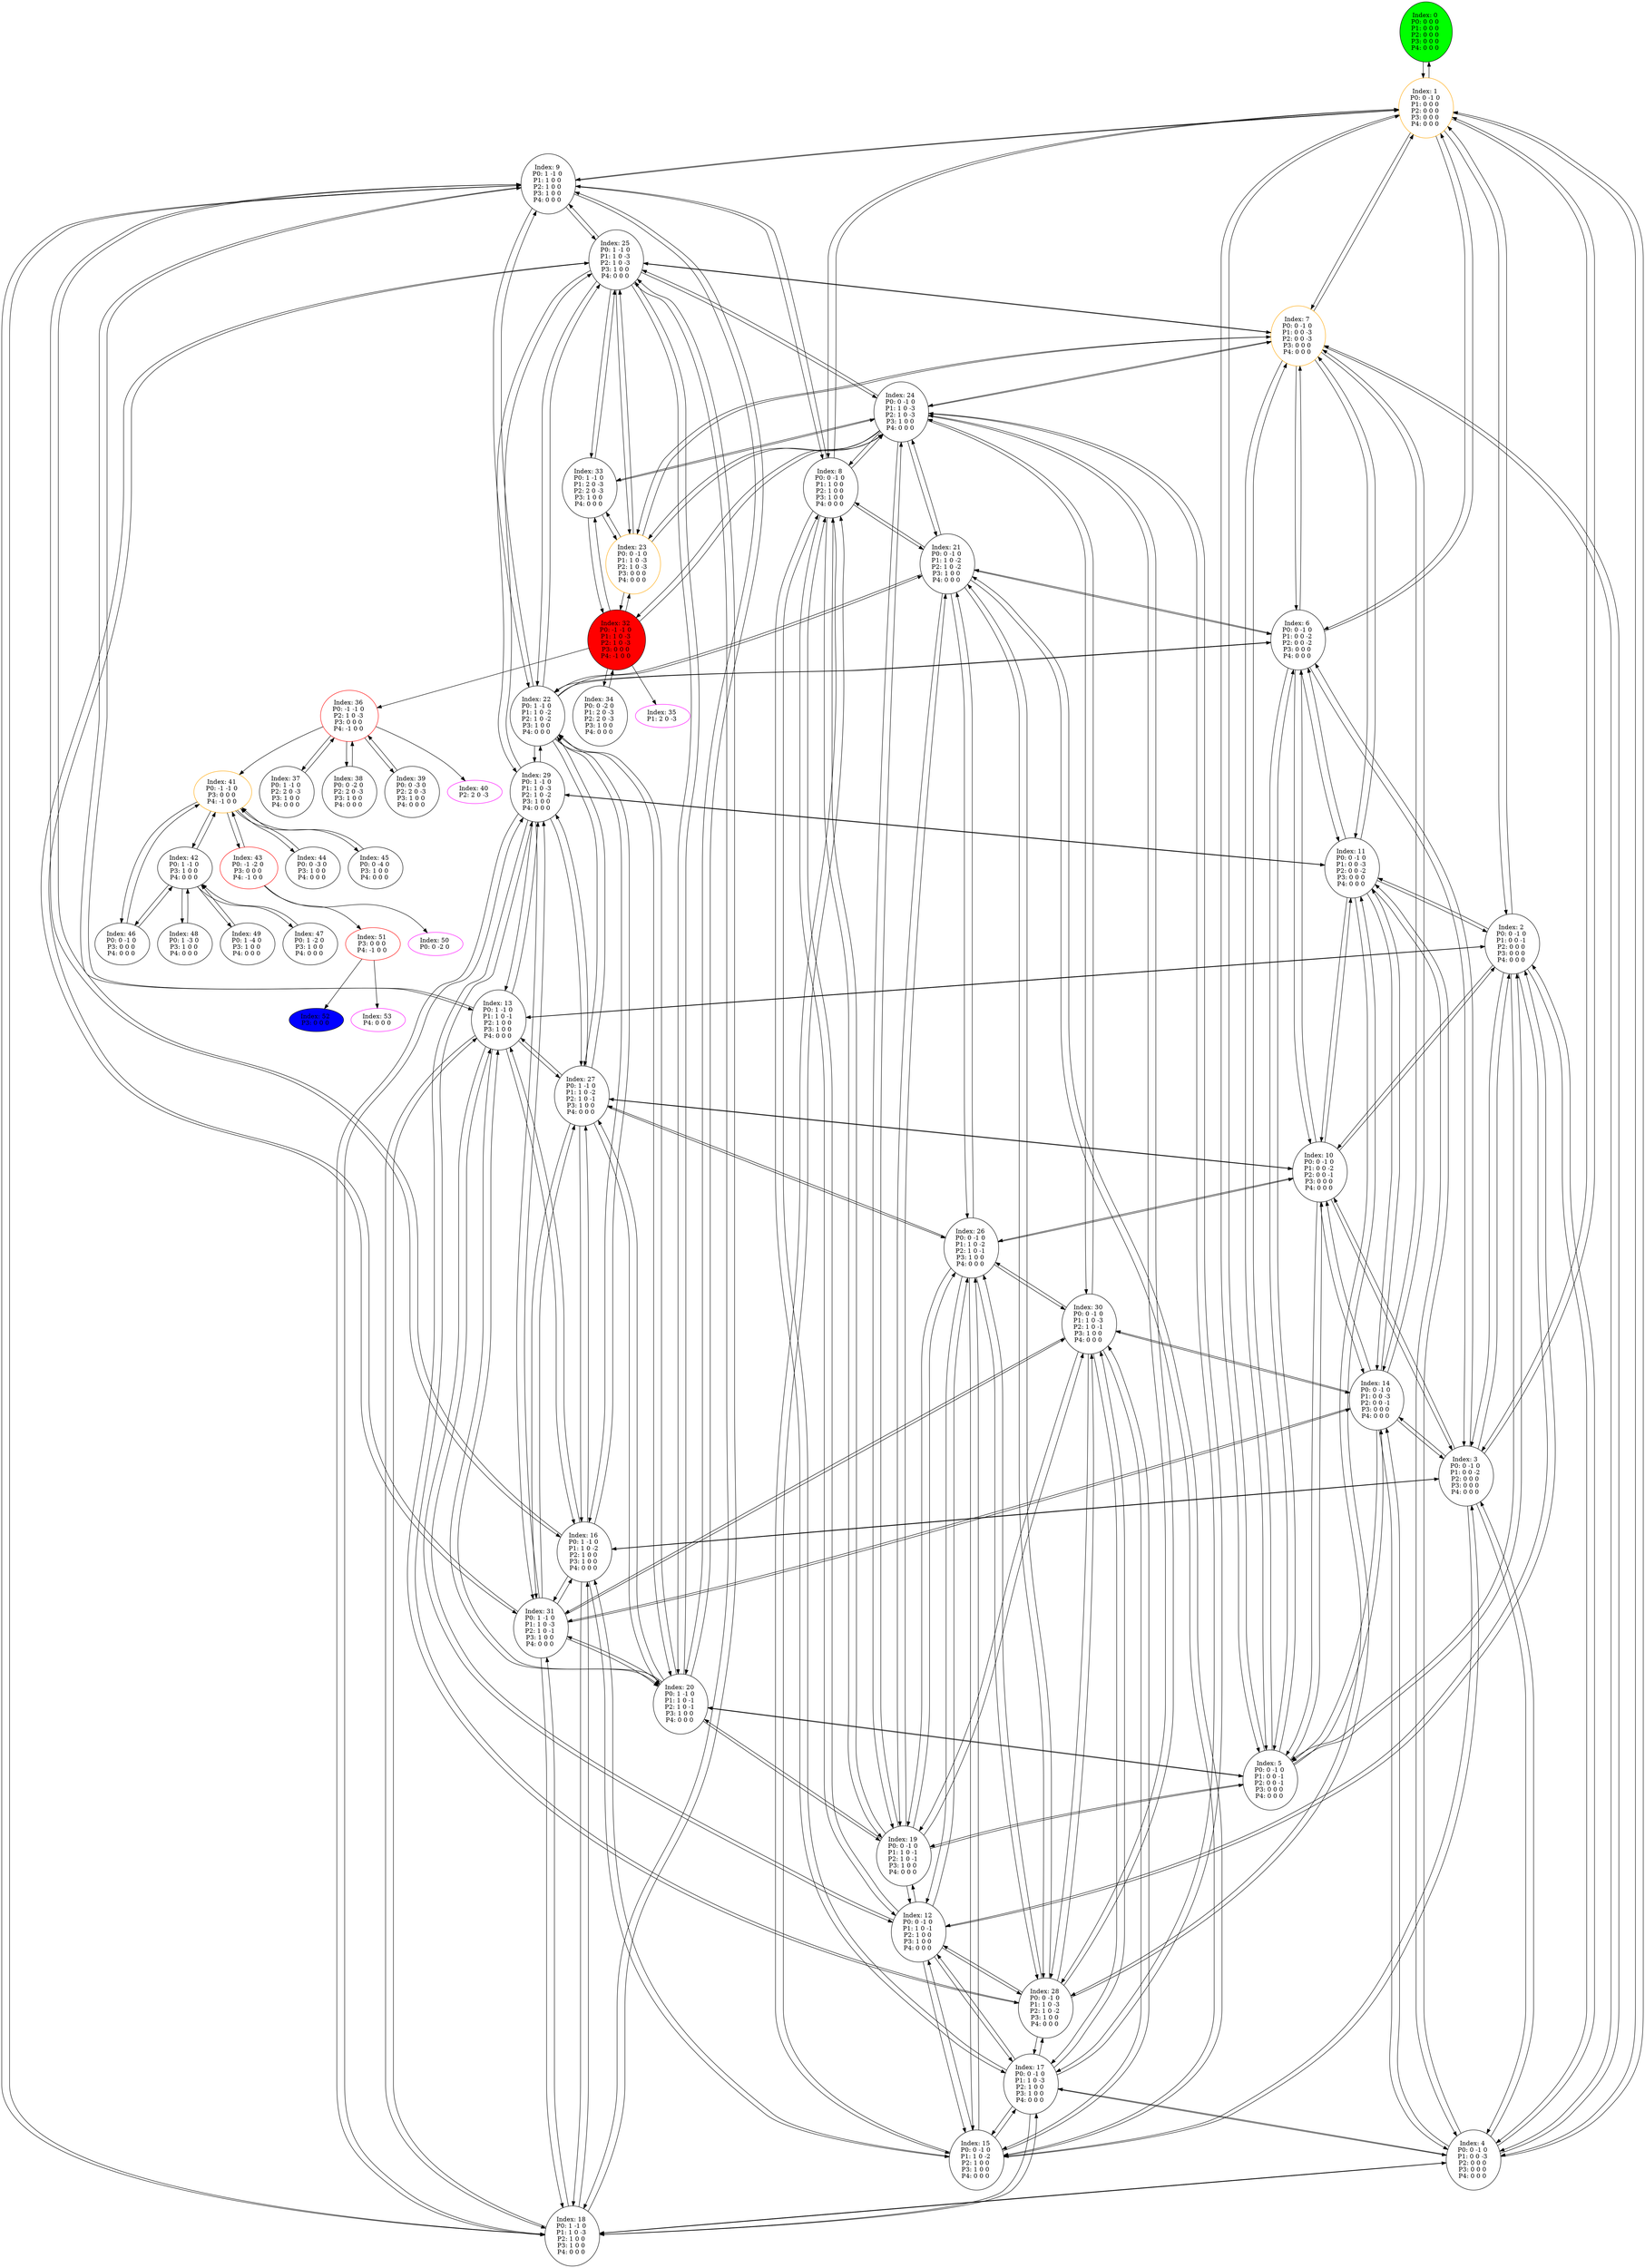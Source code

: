 digraph G {
color = "black"
0[label = "Index: 0 
P0: 0 0 0 
P1: 0 0 0 
P2: 0 0 0 
P3: 0 0 0 
P4: 0 0 0 
", style="filled", fillcolor = "green"]
1[label = "Index: 1 
P0: 0 -1 0 
P1: 0 0 0 
P2: 0 0 0 
P3: 0 0 0 
P4: 0 0 0 
", color = "orange"]
2[label = "Index: 2 
P0: 0 -1 0 
P1: 0 0 -1 
P2: 0 0 0 
P3: 0 0 0 
P4: 0 0 0 
"]
3[label = "Index: 3 
P0: 0 -1 0 
P1: 0 0 -2 
P2: 0 0 0 
P3: 0 0 0 
P4: 0 0 0 
"]
4[label = "Index: 4 
P0: 0 -1 0 
P1: 0 0 -3 
P2: 0 0 0 
P3: 0 0 0 
P4: 0 0 0 
"]
5[label = "Index: 5 
P0: 0 -1 0 
P1: 0 0 -1 
P2: 0 0 -1 
P3: 0 0 0 
P4: 0 0 0 
"]
6[label = "Index: 6 
P0: 0 -1 0 
P1: 0 0 -2 
P2: 0 0 -2 
P3: 0 0 0 
P4: 0 0 0 
"]
7[label = "Index: 7 
P0: 0 -1 0 
P1: 0 0 -3 
P2: 0 0 -3 
P3: 0 0 0 
P4: 0 0 0 
", color = "orange"]
8[label = "Index: 8 
P0: 0 -1 0 
P1: 1 0 0 
P2: 1 0 0 
P3: 1 0 0 
P4: 0 0 0 
"]
9[label = "Index: 9 
P0: 1 -1 0 
P1: 1 0 0 
P2: 1 0 0 
P3: 1 0 0 
P4: 0 0 0 
"]
10[label = "Index: 10 
P0: 0 -1 0 
P1: 0 0 -2 
P2: 0 0 -1 
P3: 0 0 0 
P4: 0 0 0 
"]
11[label = "Index: 11 
P0: 0 -1 0 
P1: 0 0 -3 
P2: 0 0 -2 
P3: 0 0 0 
P4: 0 0 0 
"]
12[label = "Index: 12 
P0: 0 -1 0 
P1: 1 0 -1 
P2: 1 0 0 
P3: 1 0 0 
P4: 0 0 0 
"]
13[label = "Index: 13 
P0: 1 -1 0 
P1: 1 0 -1 
P2: 1 0 0 
P3: 1 0 0 
P4: 0 0 0 
"]
14[label = "Index: 14 
P0: 0 -1 0 
P1: 0 0 -3 
P2: 0 0 -1 
P3: 0 0 0 
P4: 0 0 0 
"]
15[label = "Index: 15 
P0: 0 -1 0 
P1: 1 0 -2 
P2: 1 0 0 
P3: 1 0 0 
P4: 0 0 0 
"]
16[label = "Index: 16 
P0: 1 -1 0 
P1: 1 0 -2 
P2: 1 0 0 
P3: 1 0 0 
P4: 0 0 0 
"]
17[label = "Index: 17 
P0: 0 -1 0 
P1: 1 0 -3 
P2: 1 0 0 
P3: 1 0 0 
P4: 0 0 0 
"]
18[label = "Index: 18 
P0: 1 -1 0 
P1: 1 0 -3 
P2: 1 0 0 
P3: 1 0 0 
P4: 0 0 0 
"]
19[label = "Index: 19 
P0: 0 -1 0 
P1: 1 0 -1 
P2: 1 0 -1 
P3: 1 0 0 
P4: 0 0 0 
"]
20[label = "Index: 20 
P0: 1 -1 0 
P1: 1 0 -1 
P2: 1 0 -1 
P3: 1 0 0 
P4: 0 0 0 
"]
21[label = "Index: 21 
P0: 0 -1 0 
P1: 1 0 -2 
P2: 1 0 -2 
P3: 1 0 0 
P4: 0 0 0 
"]
22[label = "Index: 22 
P0: 1 -1 0 
P1: 1 0 -2 
P2: 1 0 -2 
P3: 1 0 0 
P4: 0 0 0 
"]
23[label = "Index: 23 
P0: 0 -1 0 
P1: 1 0 -3 
P2: 1 0 -3 
P3: 0 0 0 
P4: 0 0 0 
", color = "orange"]
24[label = "Index: 24 
P0: 0 -1 0 
P1: 1 0 -3 
P2: 1 0 -3 
P3: 1 0 0 
P4: 0 0 0 
"]
25[label = "Index: 25 
P0: 1 -1 0 
P1: 1 0 -3 
P2: 1 0 -3 
P3: 1 0 0 
P4: 0 0 0 
"]
26[label = "Index: 26 
P0: 0 -1 0 
P1: 1 0 -2 
P2: 1 0 -1 
P3: 1 0 0 
P4: 0 0 0 
"]
27[label = "Index: 27 
P0: 1 -1 0 
P1: 1 0 -2 
P2: 1 0 -1 
P3: 1 0 0 
P4: 0 0 0 
"]
28[label = "Index: 28 
P0: 0 -1 0 
P1: 1 0 -3 
P2: 1 0 -2 
P3: 1 0 0 
P4: 0 0 0 
"]
29[label = "Index: 29 
P0: 1 -1 0 
P1: 1 0 -3 
P2: 1 0 -2 
P3: 1 0 0 
P4: 0 0 0 
"]
30[label = "Index: 30 
P0: 0 -1 0 
P1: 1 0 -3 
P2: 1 0 -1 
P3: 1 0 0 
P4: 0 0 0 
"]
31[label = "Index: 31 
P0: 1 -1 0 
P1: 1 0 -3 
P2: 1 0 -1 
P3: 1 0 0 
P4: 0 0 0 
"]
32[label = "Index: 32 
P0: -1 -1 0 
P1: 1 0 -3 
P2: 1 0 -3 
P3: 0 0 0 
P4: -1 0 0 
", style="filled", fillcolor = "red"]
33[label = "Index: 33 
P0: 1 -1 0 
P1: 2 0 -3 
P2: 2 0 -3 
P3: 1 0 0 
P4: 0 0 0 
"]
34[label = "Index: 34 
P0: 0 -2 0 
P1: 2 0 -3 
P2: 2 0 -3 
P3: 1 0 0 
P4: 0 0 0 
"]
35[label = "Index: 35 
P1: 2 0 -3 
", color = "fuchsia"]
36[label = "Index: 36 
P0: -1 -1 0 
P2: 1 0 -3 
P3: 0 0 0 
P4: -1 0 0 
", color = "red"]
37[label = "Index: 37 
P0: 1 -1 0 
P2: 2 0 -3 
P3: 1 0 0 
P4: 0 0 0 
"]
38[label = "Index: 38 
P0: 0 -2 0 
P2: 2 0 -3 
P3: 1 0 0 
P4: 0 0 0 
"]
39[label = "Index: 39 
P0: 0 -3 0 
P2: 2 0 -3 
P3: 1 0 0 
P4: 0 0 0 
"]
40[label = "Index: 40 
P2: 2 0 -3 
", color = "fuchsia"]
41[label = "Index: 41 
P0: -1 -1 0 
P3: 0 0 0 
P4: -1 0 0 
", color = "orange"]
42[label = "Index: 42 
P0: 1 -1 0 
P3: 1 0 0 
P4: 0 0 0 
"]
43[label = "Index: 43 
P0: -1 -2 0 
P3: 0 0 0 
P4: -1 0 0 
", color = "red"]
44[label = "Index: 44 
P0: 0 -3 0 
P3: 1 0 0 
P4: 0 0 0 
"]
45[label = "Index: 45 
P0: 0 -4 0 
P3: 1 0 0 
P4: 0 0 0 
"]
46[label = "Index: 46 
P0: 0 -1 0 
P3: 0 0 0 
P4: 0 0 0 
"]
47[label = "Index: 47 
P0: 1 -2 0 
P3: 1 0 0 
P4: 0 0 0 
"]
48[label = "Index: 48 
P0: 1 -3 0 
P3: 1 0 0 
P4: 0 0 0 
"]
49[label = "Index: 49 
P0: 1 -4 0 
P3: 1 0 0 
P4: 0 0 0 
"]
50[label = "Index: 50 
P0: 0 -2 0 
", color = "fuchsia"]
51[label = "Index: 51 
P3: 0 0 0 
P4: -1 0 0 
", color = "red"]
52[label = "Index: 52 
P3: 0 0 0 
", style="filled", fillcolor = "blue"]
53[label = "Index: 53 
P4: 0 0 0 
", color = "fuchsia"]
0 -> 1

1 -> 0
1 -> 2
1 -> 3
1 -> 4
1 -> 5
1 -> 6
1 -> 7
1 -> 8
1 -> 9

2 -> 1
2 -> 3
2 -> 4
2 -> 5
2 -> 10
2 -> 11
2 -> 12
2 -> 13

3 -> 1
3 -> 2
3 -> 4
3 -> 10
3 -> 6
3 -> 14
3 -> 15
3 -> 16

4 -> 1
4 -> 2
4 -> 3
4 -> 14
4 -> 11
4 -> 7
4 -> 17
4 -> 18

5 -> 1
5 -> 2
5 -> 10
5 -> 14
5 -> 6
5 -> 7
5 -> 19
5 -> 20

6 -> 1
6 -> 3
6 -> 5
6 -> 11
6 -> 10
6 -> 7
6 -> 21
6 -> 22

7 -> 1
7 -> 4
7 -> 5
7 -> 6
7 -> 11
7 -> 14
7 -> 23
7 -> 24
7 -> 25

8 -> 1
8 -> 9
8 -> 12
8 -> 15
8 -> 17
8 -> 19
8 -> 21
8 -> 24

9 -> 1
9 -> 8
9 -> 13
9 -> 16
9 -> 18
9 -> 20
9 -> 22
9 -> 25

10 -> 2
10 -> 3
10 -> 5
10 -> 6
10 -> 14
10 -> 11
10 -> 26
10 -> 27

11 -> 2
11 -> 4
11 -> 6
11 -> 7
11 -> 10
11 -> 14
11 -> 28
11 -> 29

12 -> 2
12 -> 8
12 -> 13
12 -> 15
12 -> 17
12 -> 19
12 -> 26
12 -> 28

13 -> 2
13 -> 9
13 -> 12
13 -> 16
13 -> 18
13 -> 20
13 -> 27
13 -> 29

14 -> 3
14 -> 4
14 -> 5
14 -> 7
14 -> 10
14 -> 11
14 -> 30
14 -> 31

15 -> 3
15 -> 8
15 -> 12
15 -> 16
15 -> 17
15 -> 26
15 -> 21
15 -> 30

16 -> 3
16 -> 9
16 -> 13
16 -> 15
16 -> 18
16 -> 27
16 -> 22
16 -> 31

17 -> 4
17 -> 8
17 -> 12
17 -> 15
17 -> 18
17 -> 30
17 -> 28
17 -> 24

18 -> 4
18 -> 9
18 -> 13
18 -> 16
18 -> 17
18 -> 31
18 -> 29
18 -> 25

19 -> 5
19 -> 8
19 -> 12
19 -> 20
19 -> 26
19 -> 30
19 -> 21
19 -> 24

20 -> 5
20 -> 9
20 -> 13
20 -> 19
20 -> 27
20 -> 31
20 -> 22
20 -> 25

21 -> 6
21 -> 8
21 -> 15
21 -> 19
21 -> 22
21 -> 28
21 -> 26
21 -> 24

22 -> 6
22 -> 9
22 -> 16
22 -> 20
22 -> 21
22 -> 29
22 -> 27
22 -> 25

23 -> 7
23 -> 24
23 -> 25
23 -> 32
23 -> 33

24 -> 7
24 -> 8
24 -> 17
24 -> 19
24 -> 21
24 -> 23
24 -> 25
24 -> 28
24 -> 30
24 -> 32
24 -> 33

25 -> 7
25 -> 9
25 -> 18
25 -> 20
25 -> 22
25 -> 23
25 -> 24
25 -> 29
25 -> 31
25 -> 33

26 -> 10
26 -> 12
26 -> 15
26 -> 19
26 -> 21
26 -> 27
26 -> 30
26 -> 28

27 -> 10
27 -> 13
27 -> 16
27 -> 20
27 -> 22
27 -> 26
27 -> 31
27 -> 29

28 -> 11
28 -> 12
28 -> 17
28 -> 21
28 -> 24
28 -> 26
28 -> 29
28 -> 30

29 -> 11
29 -> 13
29 -> 18
29 -> 22
29 -> 25
29 -> 27
29 -> 28
29 -> 31

30 -> 14
30 -> 15
30 -> 17
30 -> 19
30 -> 24
30 -> 26
30 -> 28
30 -> 31

31 -> 14
31 -> 16
31 -> 18
31 -> 20
31 -> 25
31 -> 27
31 -> 29
31 -> 30

32 -> 23
32 -> 24
32 -> 33
32 -> 34
32 -> 36
32 -> 35

33 -> 23
33 -> 24
33 -> 25
33 -> 32

34 -> 32

36 -> 37
36 -> 38
36 -> 39
36 -> 41
36 -> 40

37 -> 36

38 -> 36

39 -> 36

41 -> 42
41 -> 43
41 -> 44
41 -> 45
41 -> 46

42 -> 41
42 -> 47
42 -> 48
42 -> 49
42 -> 46

43 -> 41
43 -> 51
43 -> 50

44 -> 41

45 -> 41

46 -> 41
46 -> 42

47 -> 42

48 -> 42

49 -> 42

51 -> 53
51 -> 52

}
